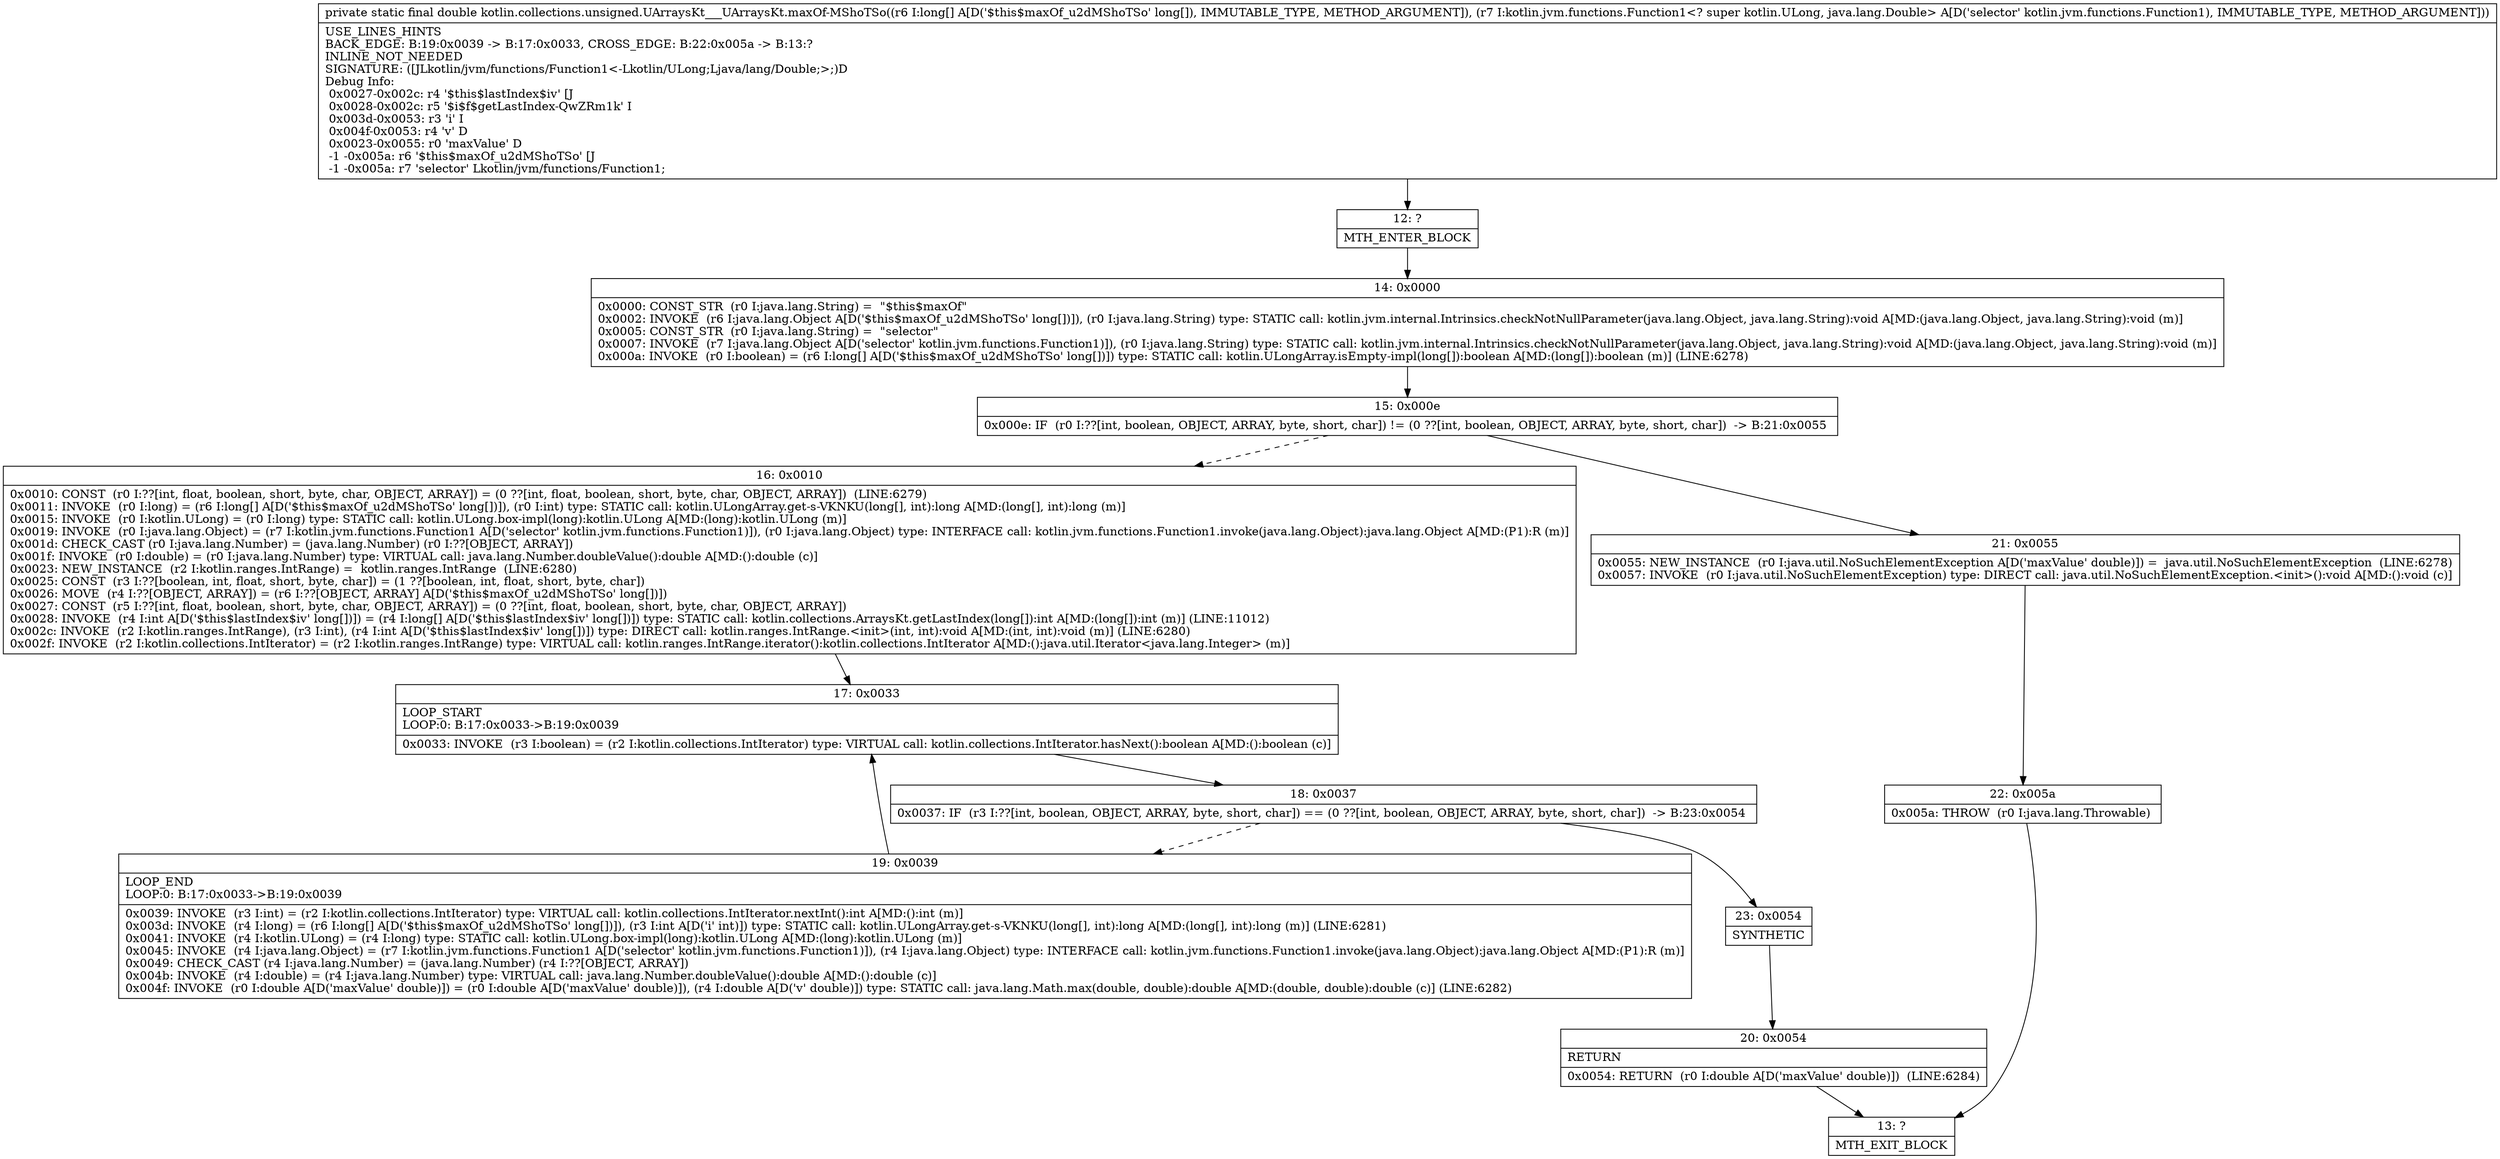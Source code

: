 digraph "CFG forkotlin.collections.unsigned.UArraysKt___UArraysKt.maxOf\-MShoTSo([JLkotlin\/jvm\/functions\/Function1;)D" {
Node_12 [shape=record,label="{12\:\ ?|MTH_ENTER_BLOCK\l}"];
Node_14 [shape=record,label="{14\:\ 0x0000|0x0000: CONST_STR  (r0 I:java.lang.String) =  \"$this$maxOf\" \l0x0002: INVOKE  (r6 I:java.lang.Object A[D('$this$maxOf_u2dMShoTSo' long[])]), (r0 I:java.lang.String) type: STATIC call: kotlin.jvm.internal.Intrinsics.checkNotNullParameter(java.lang.Object, java.lang.String):void A[MD:(java.lang.Object, java.lang.String):void (m)]\l0x0005: CONST_STR  (r0 I:java.lang.String) =  \"selector\" \l0x0007: INVOKE  (r7 I:java.lang.Object A[D('selector' kotlin.jvm.functions.Function1)]), (r0 I:java.lang.String) type: STATIC call: kotlin.jvm.internal.Intrinsics.checkNotNullParameter(java.lang.Object, java.lang.String):void A[MD:(java.lang.Object, java.lang.String):void (m)]\l0x000a: INVOKE  (r0 I:boolean) = (r6 I:long[] A[D('$this$maxOf_u2dMShoTSo' long[])]) type: STATIC call: kotlin.ULongArray.isEmpty\-impl(long[]):boolean A[MD:(long[]):boolean (m)] (LINE:6278)\l}"];
Node_15 [shape=record,label="{15\:\ 0x000e|0x000e: IF  (r0 I:??[int, boolean, OBJECT, ARRAY, byte, short, char]) != (0 ??[int, boolean, OBJECT, ARRAY, byte, short, char])  \-\> B:21:0x0055 \l}"];
Node_16 [shape=record,label="{16\:\ 0x0010|0x0010: CONST  (r0 I:??[int, float, boolean, short, byte, char, OBJECT, ARRAY]) = (0 ??[int, float, boolean, short, byte, char, OBJECT, ARRAY])  (LINE:6279)\l0x0011: INVOKE  (r0 I:long) = (r6 I:long[] A[D('$this$maxOf_u2dMShoTSo' long[])]), (r0 I:int) type: STATIC call: kotlin.ULongArray.get\-s\-VKNKU(long[], int):long A[MD:(long[], int):long (m)]\l0x0015: INVOKE  (r0 I:kotlin.ULong) = (r0 I:long) type: STATIC call: kotlin.ULong.box\-impl(long):kotlin.ULong A[MD:(long):kotlin.ULong (m)]\l0x0019: INVOKE  (r0 I:java.lang.Object) = (r7 I:kotlin.jvm.functions.Function1 A[D('selector' kotlin.jvm.functions.Function1)]), (r0 I:java.lang.Object) type: INTERFACE call: kotlin.jvm.functions.Function1.invoke(java.lang.Object):java.lang.Object A[MD:(P1):R (m)]\l0x001d: CHECK_CAST (r0 I:java.lang.Number) = (java.lang.Number) (r0 I:??[OBJECT, ARRAY]) \l0x001f: INVOKE  (r0 I:double) = (r0 I:java.lang.Number) type: VIRTUAL call: java.lang.Number.doubleValue():double A[MD:():double (c)]\l0x0023: NEW_INSTANCE  (r2 I:kotlin.ranges.IntRange) =  kotlin.ranges.IntRange  (LINE:6280)\l0x0025: CONST  (r3 I:??[boolean, int, float, short, byte, char]) = (1 ??[boolean, int, float, short, byte, char]) \l0x0026: MOVE  (r4 I:??[OBJECT, ARRAY]) = (r6 I:??[OBJECT, ARRAY] A[D('$this$maxOf_u2dMShoTSo' long[])]) \l0x0027: CONST  (r5 I:??[int, float, boolean, short, byte, char, OBJECT, ARRAY]) = (0 ??[int, float, boolean, short, byte, char, OBJECT, ARRAY]) \l0x0028: INVOKE  (r4 I:int A[D('$this$lastIndex$iv' long[])]) = (r4 I:long[] A[D('$this$lastIndex$iv' long[])]) type: STATIC call: kotlin.collections.ArraysKt.getLastIndex(long[]):int A[MD:(long[]):int (m)] (LINE:11012)\l0x002c: INVOKE  (r2 I:kotlin.ranges.IntRange), (r3 I:int), (r4 I:int A[D('$this$lastIndex$iv' long[])]) type: DIRECT call: kotlin.ranges.IntRange.\<init\>(int, int):void A[MD:(int, int):void (m)] (LINE:6280)\l0x002f: INVOKE  (r2 I:kotlin.collections.IntIterator) = (r2 I:kotlin.ranges.IntRange) type: VIRTUAL call: kotlin.ranges.IntRange.iterator():kotlin.collections.IntIterator A[MD:():java.util.Iterator\<java.lang.Integer\> (m)]\l}"];
Node_17 [shape=record,label="{17\:\ 0x0033|LOOP_START\lLOOP:0: B:17:0x0033\-\>B:19:0x0039\l|0x0033: INVOKE  (r3 I:boolean) = (r2 I:kotlin.collections.IntIterator) type: VIRTUAL call: kotlin.collections.IntIterator.hasNext():boolean A[MD:():boolean (c)]\l}"];
Node_18 [shape=record,label="{18\:\ 0x0037|0x0037: IF  (r3 I:??[int, boolean, OBJECT, ARRAY, byte, short, char]) == (0 ??[int, boolean, OBJECT, ARRAY, byte, short, char])  \-\> B:23:0x0054 \l}"];
Node_19 [shape=record,label="{19\:\ 0x0039|LOOP_END\lLOOP:0: B:17:0x0033\-\>B:19:0x0039\l|0x0039: INVOKE  (r3 I:int) = (r2 I:kotlin.collections.IntIterator) type: VIRTUAL call: kotlin.collections.IntIterator.nextInt():int A[MD:():int (m)]\l0x003d: INVOKE  (r4 I:long) = (r6 I:long[] A[D('$this$maxOf_u2dMShoTSo' long[])]), (r3 I:int A[D('i' int)]) type: STATIC call: kotlin.ULongArray.get\-s\-VKNKU(long[], int):long A[MD:(long[], int):long (m)] (LINE:6281)\l0x0041: INVOKE  (r4 I:kotlin.ULong) = (r4 I:long) type: STATIC call: kotlin.ULong.box\-impl(long):kotlin.ULong A[MD:(long):kotlin.ULong (m)]\l0x0045: INVOKE  (r4 I:java.lang.Object) = (r7 I:kotlin.jvm.functions.Function1 A[D('selector' kotlin.jvm.functions.Function1)]), (r4 I:java.lang.Object) type: INTERFACE call: kotlin.jvm.functions.Function1.invoke(java.lang.Object):java.lang.Object A[MD:(P1):R (m)]\l0x0049: CHECK_CAST (r4 I:java.lang.Number) = (java.lang.Number) (r4 I:??[OBJECT, ARRAY]) \l0x004b: INVOKE  (r4 I:double) = (r4 I:java.lang.Number) type: VIRTUAL call: java.lang.Number.doubleValue():double A[MD:():double (c)]\l0x004f: INVOKE  (r0 I:double A[D('maxValue' double)]) = (r0 I:double A[D('maxValue' double)]), (r4 I:double A[D('v' double)]) type: STATIC call: java.lang.Math.max(double, double):double A[MD:(double, double):double (c)] (LINE:6282)\l}"];
Node_23 [shape=record,label="{23\:\ 0x0054|SYNTHETIC\l}"];
Node_20 [shape=record,label="{20\:\ 0x0054|RETURN\l|0x0054: RETURN  (r0 I:double A[D('maxValue' double)])  (LINE:6284)\l}"];
Node_13 [shape=record,label="{13\:\ ?|MTH_EXIT_BLOCK\l}"];
Node_21 [shape=record,label="{21\:\ 0x0055|0x0055: NEW_INSTANCE  (r0 I:java.util.NoSuchElementException A[D('maxValue' double)]) =  java.util.NoSuchElementException  (LINE:6278)\l0x0057: INVOKE  (r0 I:java.util.NoSuchElementException) type: DIRECT call: java.util.NoSuchElementException.\<init\>():void A[MD:():void (c)]\l}"];
Node_22 [shape=record,label="{22\:\ 0x005a|0x005a: THROW  (r0 I:java.lang.Throwable) \l}"];
MethodNode[shape=record,label="{private static final double kotlin.collections.unsigned.UArraysKt___UArraysKt.maxOf\-MShoTSo((r6 I:long[] A[D('$this$maxOf_u2dMShoTSo' long[]), IMMUTABLE_TYPE, METHOD_ARGUMENT]), (r7 I:kotlin.jvm.functions.Function1\<? super kotlin.ULong, java.lang.Double\> A[D('selector' kotlin.jvm.functions.Function1), IMMUTABLE_TYPE, METHOD_ARGUMENT]))  | USE_LINES_HINTS\lBACK_EDGE: B:19:0x0039 \-\> B:17:0x0033, CROSS_EDGE: B:22:0x005a \-\> B:13:?\lINLINE_NOT_NEEDED\lSIGNATURE: ([JLkotlin\/jvm\/functions\/Function1\<\-Lkotlin\/ULong;Ljava\/lang\/Double;\>;)D\lDebug Info:\l  0x0027\-0x002c: r4 '$this$lastIndex$iv' [J\l  0x0028\-0x002c: r5 '$i$f$getLastIndex\-QwZRm1k' I\l  0x003d\-0x0053: r3 'i' I\l  0x004f\-0x0053: r4 'v' D\l  0x0023\-0x0055: r0 'maxValue' D\l  \-1 \-0x005a: r6 '$this$maxOf_u2dMShoTSo' [J\l  \-1 \-0x005a: r7 'selector' Lkotlin\/jvm\/functions\/Function1;\l}"];
MethodNode -> Node_12;Node_12 -> Node_14;
Node_14 -> Node_15;
Node_15 -> Node_16[style=dashed];
Node_15 -> Node_21;
Node_16 -> Node_17;
Node_17 -> Node_18;
Node_18 -> Node_19[style=dashed];
Node_18 -> Node_23;
Node_19 -> Node_17;
Node_23 -> Node_20;
Node_20 -> Node_13;
Node_21 -> Node_22;
Node_22 -> Node_13;
}

